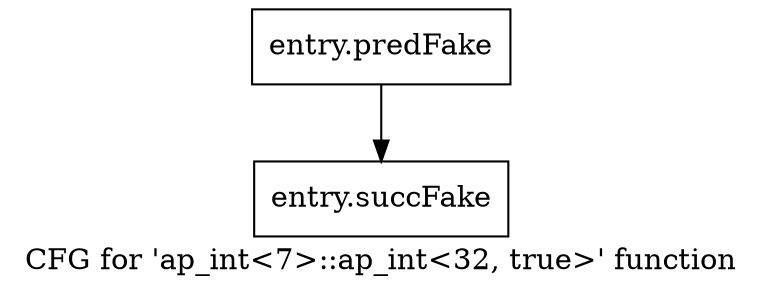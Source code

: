 digraph "CFG for 'ap_int\<7\>::ap_int\<32, true\>' function" {
	label="CFG for 'ap_int\<7\>::ap_int\<32, true\>' function";

	Node0x5986160 [shape=record,filename="",linenumber="",label="{entry.predFake}"];
	Node0x5986160 -> Node0x5ad19f0[ callList="" memoryops="" filename="/home/omerfaruk/tools/Xilinx/Vitis_HLS/2023.2/include/ap_int.h" execusionnum="3"];
	Node0x5ad19f0 [shape=record,filename="/home/omerfaruk/tools/Xilinx/Vitis_HLS/2023.2/include/ap_int.h",linenumber="65",label="{entry.succFake}"];
}
